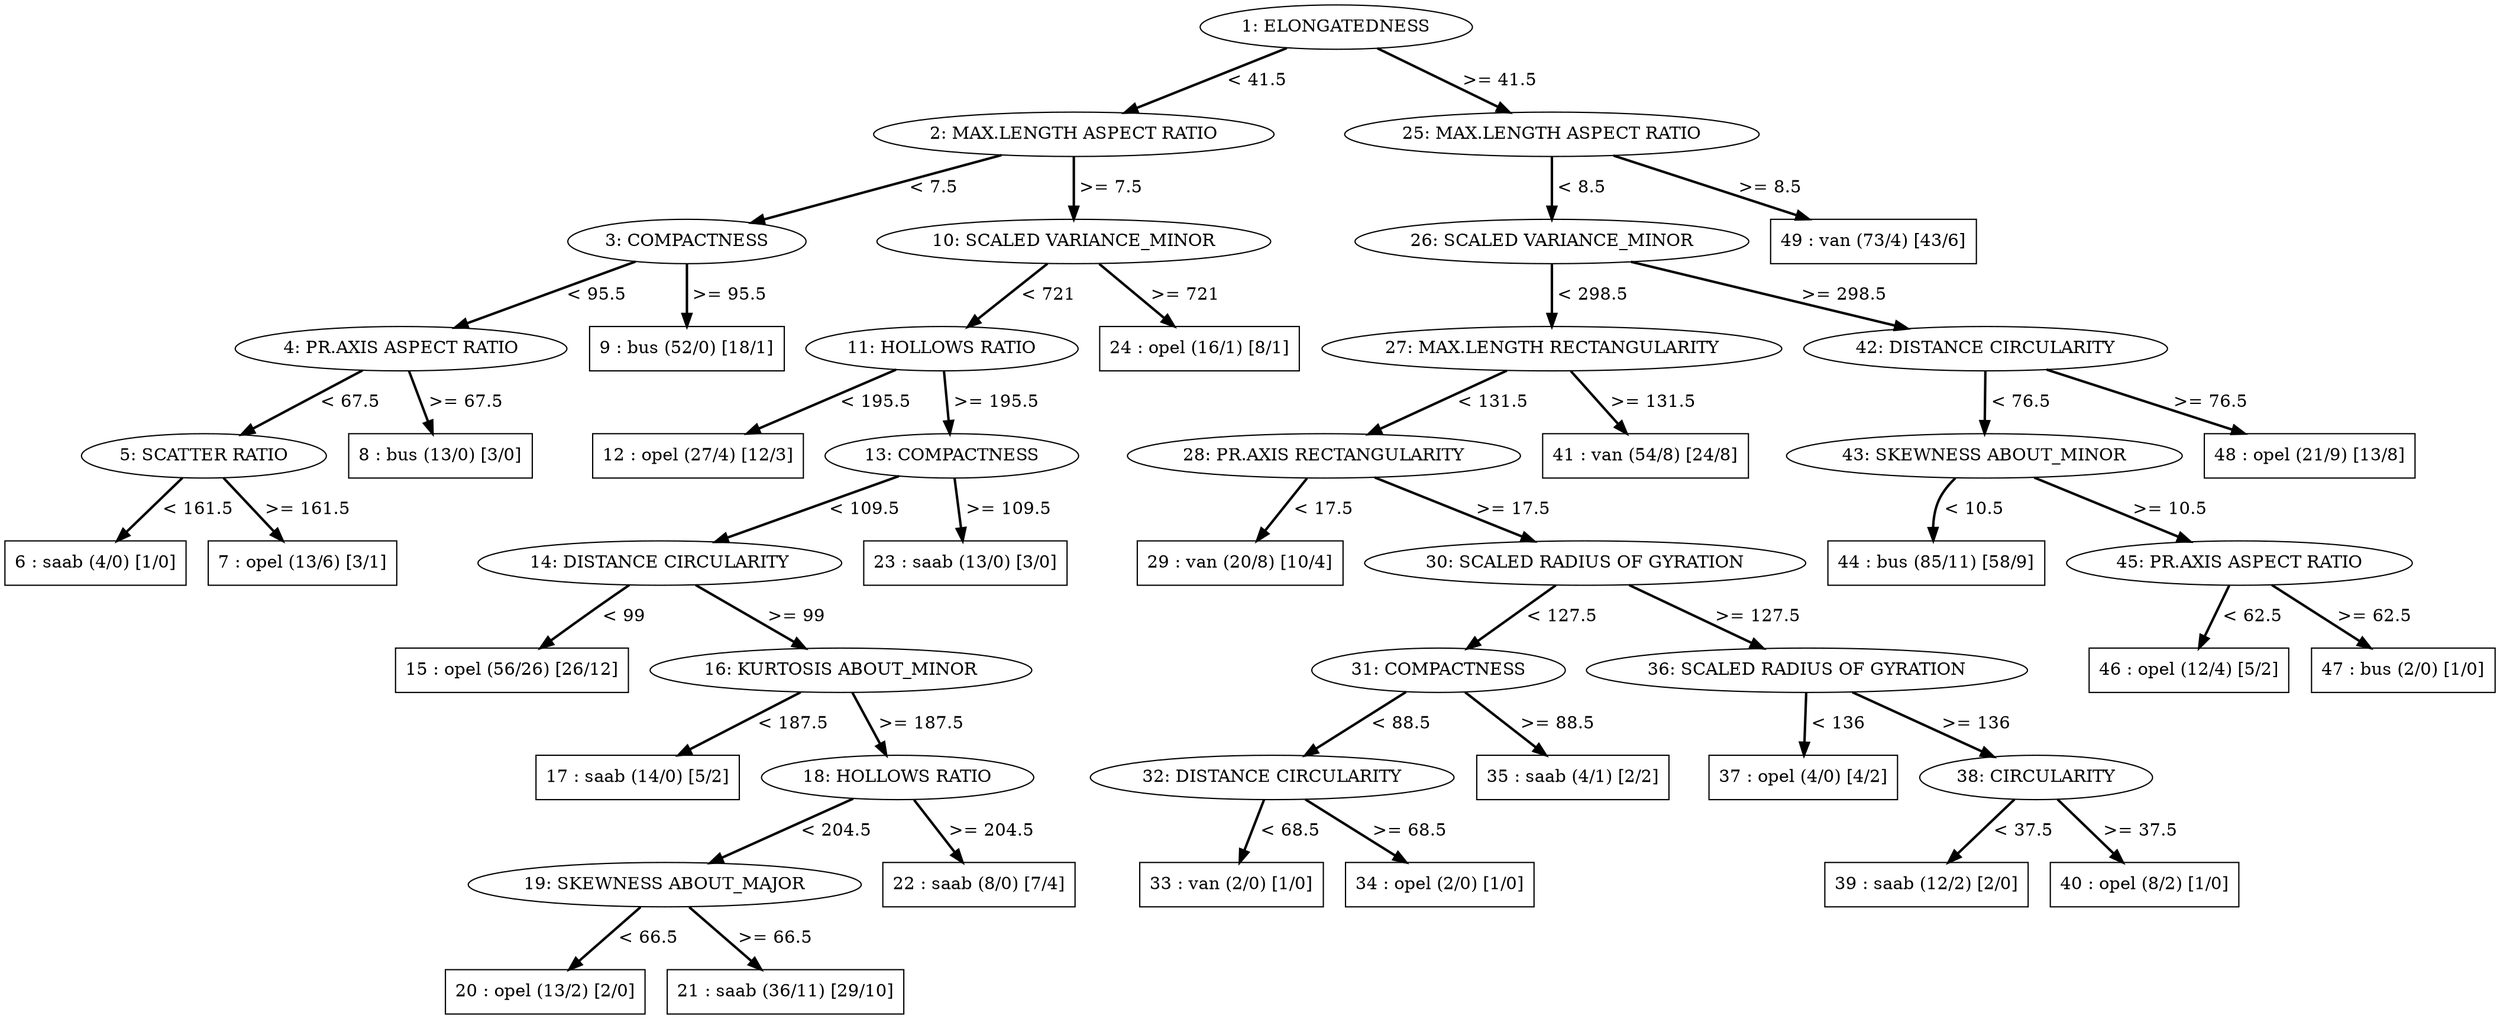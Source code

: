 digraph Tree {
edge [style=bold]
N7506e922 [label="1: ELONGATEDNESS"]
N7506e922->N4ee285c6 [label=" < 41.5"]
N4ee285c6 [label="2: MAX.LENGTH ASPECT RATIO"]
N4ee285c6->N593634ad [label=" < 7.5"]
N593634ad [label="3: COMPACTNESS"]
N593634ad->N20fa23c1 [label=" < 95.5"]
N20fa23c1 [label="4: PR.AXIS ASPECT RATIO"]
N20fa23c1->N3581c5f3 [label=" < 67.5"]
N3581c5f3 [label="5: SCATTER RATIO"]
N3581c5f3->N6aa8ceb6 [label=" < 161.5"]
N6aa8ceb6 [label="6 : saab (4/0) [1/0]"shape=box]
N3581c5f3->N2530c12 [label=" >= 161.5"]
N2530c12 [label="7 : opel (13/6) [3/1]"shape=box]
N20fa23c1->N73c6c3b2 [label=" >= 67.5"]
N73c6c3b2 [label="8 : bus (13/0) [3/0]"shape=box]
N593634ad->N48533e64 [label=" >= 95.5"]
N48533e64 [label="9 : bus (52/0) [18/1]"shape=box]
N4ee285c6->N64a294a6 [label=" >= 7.5"]
N64a294a6 [label="10: SCALED VARIANCE_MINOR"]
N64a294a6->N7e0b37bc [label=" < 721"]
N7e0b37bc [label="11: HOLLOWS RATIO"]
N7e0b37bc->N3b95a09c [label=" < 195.5"]
N3b95a09c [label="12 : opel (27/4) [12/3]"shape=box]
N7e0b37bc->N6ae40994 [label=" >= 195.5"]
N6ae40994 [label="13: COMPACTNESS"]
N6ae40994->N1a93a7ca [label=" < 109.5"]
N1a93a7ca [label="14: DISTANCE CIRCULARITY"]
N1a93a7ca->N3d82c5f3 [label=" < 99"]
N3d82c5f3 [label="15 : opel (56/26) [26/12]"shape=box]
N1a93a7ca->N2b05039f [label=" >= 99"]
N2b05039f [label="16: KURTOSIS ABOUT_MINOR"]
N2b05039f->N61e717c2 [label=" < 187.5"]
N61e717c2 [label="17 : saab (14/0) [5/2]"shape=box]
N2b05039f->N66cd51c3 [label=" >= 187.5"]
N66cd51c3 [label="18: HOLLOWS RATIO"]
N66cd51c3->N4dcbadb4 [label=" < 204.5"]
N4dcbadb4 [label="19: SKEWNESS ABOUT_MAJOR"]
N4dcbadb4->N4e515669 [label=" < 66.5"]
N4e515669 [label="20 : opel (13/2) [2/0]"shape=box]
N4dcbadb4->N17d10166 [label=" >= 66.5"]
N17d10166 [label="21 : saab (36/11) [29/10]"shape=box]
N66cd51c3->N1b9e1916 [label=" >= 204.5"]
N1b9e1916 [label="22 : saab (8/0) [7/4]"shape=box]
N6ae40994->Nba8a1dc [label=" >= 109.5"]
Nba8a1dc [label="23 : saab (13/0) [3/0]"shape=box]
N64a294a6->N4f8e5cde [label=" >= 721"]
N4f8e5cde [label="24 : opel (16/1) [8/1]"shape=box]
N7506e922->N504bae78 [label=" >= 41.5"]
N504bae78 [label="25: MAX.LENGTH ASPECT RATIO"]
N504bae78->N3b764bce [label=" < 8.5"]
N3b764bce [label="26: SCALED VARIANCE_MINOR"]
N3b764bce->N759ebb3d [label=" < 298.5"]
N759ebb3d [label="27: MAX.LENGTH RECTANGULARITY"]
N759ebb3d->N484b61fc [label=" < 131.5"]
N484b61fc [label="28: PR.AXIS RECTANGULARITY"]
N484b61fc->N45fe3ee3 [label=" < 17.5"]
N45fe3ee3 [label="29 : van (20/8) [10/4]"shape=box]
N484b61fc->N4cdf35a9 [label=" >= 17.5"]
N4cdf35a9 [label="30: SCALED RADIUS OF GYRATION"]
N4cdf35a9->N4c98385c [label=" < 127.5"]
N4c98385c [label="31: COMPACTNESS"]
N4c98385c->N5fcfe4b2 [label=" < 88.5"]
N5fcfe4b2 [label="32: DISTANCE CIRCULARITY"]
N5fcfe4b2->N6bf2d08e [label=" < 68.5"]
N6bf2d08e [label="33 : van (2/0) [1/0]"shape=box]
N5fcfe4b2->N5eb5c224 [label=" >= 68.5"]
N5eb5c224 [label="34 : opel (2/0) [1/0]"shape=box]
N4c98385c->N53e25b76 [label=" >= 88.5"]
N53e25b76 [label="35 : saab (4/1) [2/2]"shape=box]
N4cdf35a9->N73a8dfcc [label=" >= 127.5"]
N73a8dfcc [label="36: SCALED RADIUS OF GYRATION"]
N73a8dfcc->Nea30797 [label=" < 136"]
Nea30797 [label="37 : opel (4/0) [4/2]"shape=box]
N73a8dfcc->N7e774085 [label=" >= 136"]
N7e774085 [label="38: CIRCULARITY"]
N7e774085->N3f8f9dd6 [label=" < 37.5"]
N3f8f9dd6 [label="39 : saab (12/2) [2/0]"shape=box]
N7e774085->Naec6354 [label=" >= 37.5"]
Naec6354 [label="40 : opel (8/2) [1/0]"shape=box]
N759ebb3d->N1c655221 [label=" >= 131.5"]
N1c655221 [label="41 : van (54/8) [24/8]"shape=box]
N3b764bce->N58d25a40 [label=" >= 298.5"]
N58d25a40 [label="42: DISTANCE CIRCULARITY"]
N58d25a40->N1b701da1 [label=" < 76.5"]
N1b701da1 [label="43: SKEWNESS ABOUT_MINOR"]
N1b701da1->N726f3b58 [label=" < 10.5"]
N726f3b58 [label="44 : bus (85/11) [58/9]"shape=box]
N1b701da1->N442d9b6e [label=" >= 10.5"]
N442d9b6e [label="45: PR.AXIS ASPECT RATIO"]
N442d9b6e->Nee7d9f1 [label=" < 62.5"]
Nee7d9f1 [label="46 : opel (12/4) [5/2]"shape=box]
N442d9b6e->N15615099 [label=" >= 62.5"]
N15615099 [label="47 : bus (2/0) [1/0]"shape=box]
N58d25a40->N1edf1c96 [label=" >= 76.5"]
N1edf1c96 [label="48 : opel (21/9) [13/8]"shape=box]
N504bae78->N368102c8 [label=" >= 8.5"]
N368102c8 [label="49 : van (73/4) [43/6]"shape=box]

}

